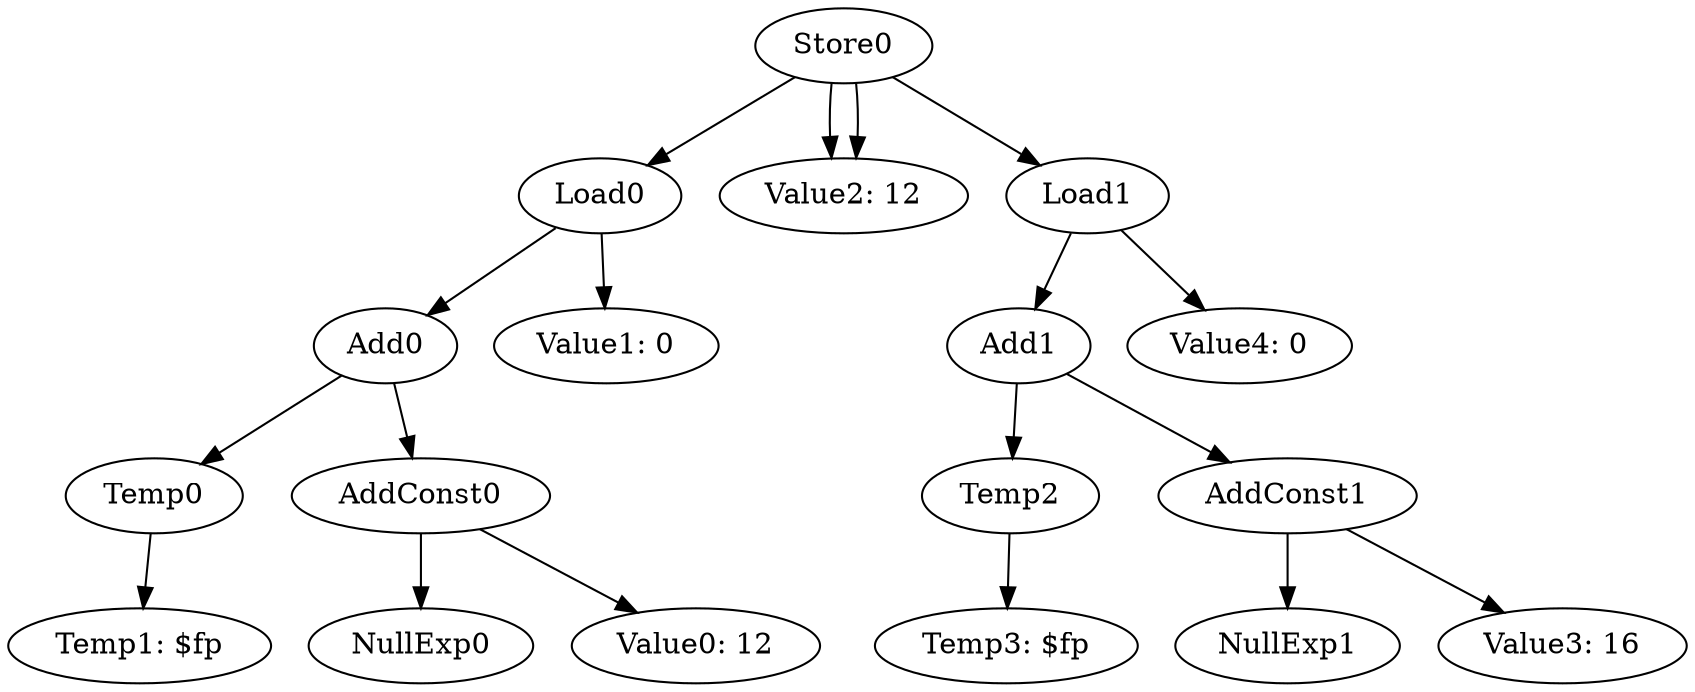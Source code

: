 digraph {
	ordering = out;
	AddConst1 -> NullExp1;
	AddConst1 -> "Value3: 16";
	Add1 -> Temp2;
	Add1 -> AddConst1;
	Temp2 -> "Temp3: $fp";
	Load1 -> Add1;
	Load1 -> "Value4: 0";
	Store0 -> Load0;
	Store0 -> "Value2: 12";
	Store0 -> Load1;
	Store0 -> "Value2: 12";
	Temp0 -> "Temp1: $fp";
	Add0 -> Temp0;
	Add0 -> AddConst0;
	AddConst0 -> NullExp0;
	AddConst0 -> "Value0: 12";
	Load0 -> Add0;
	Load0 -> "Value1: 0";
}

